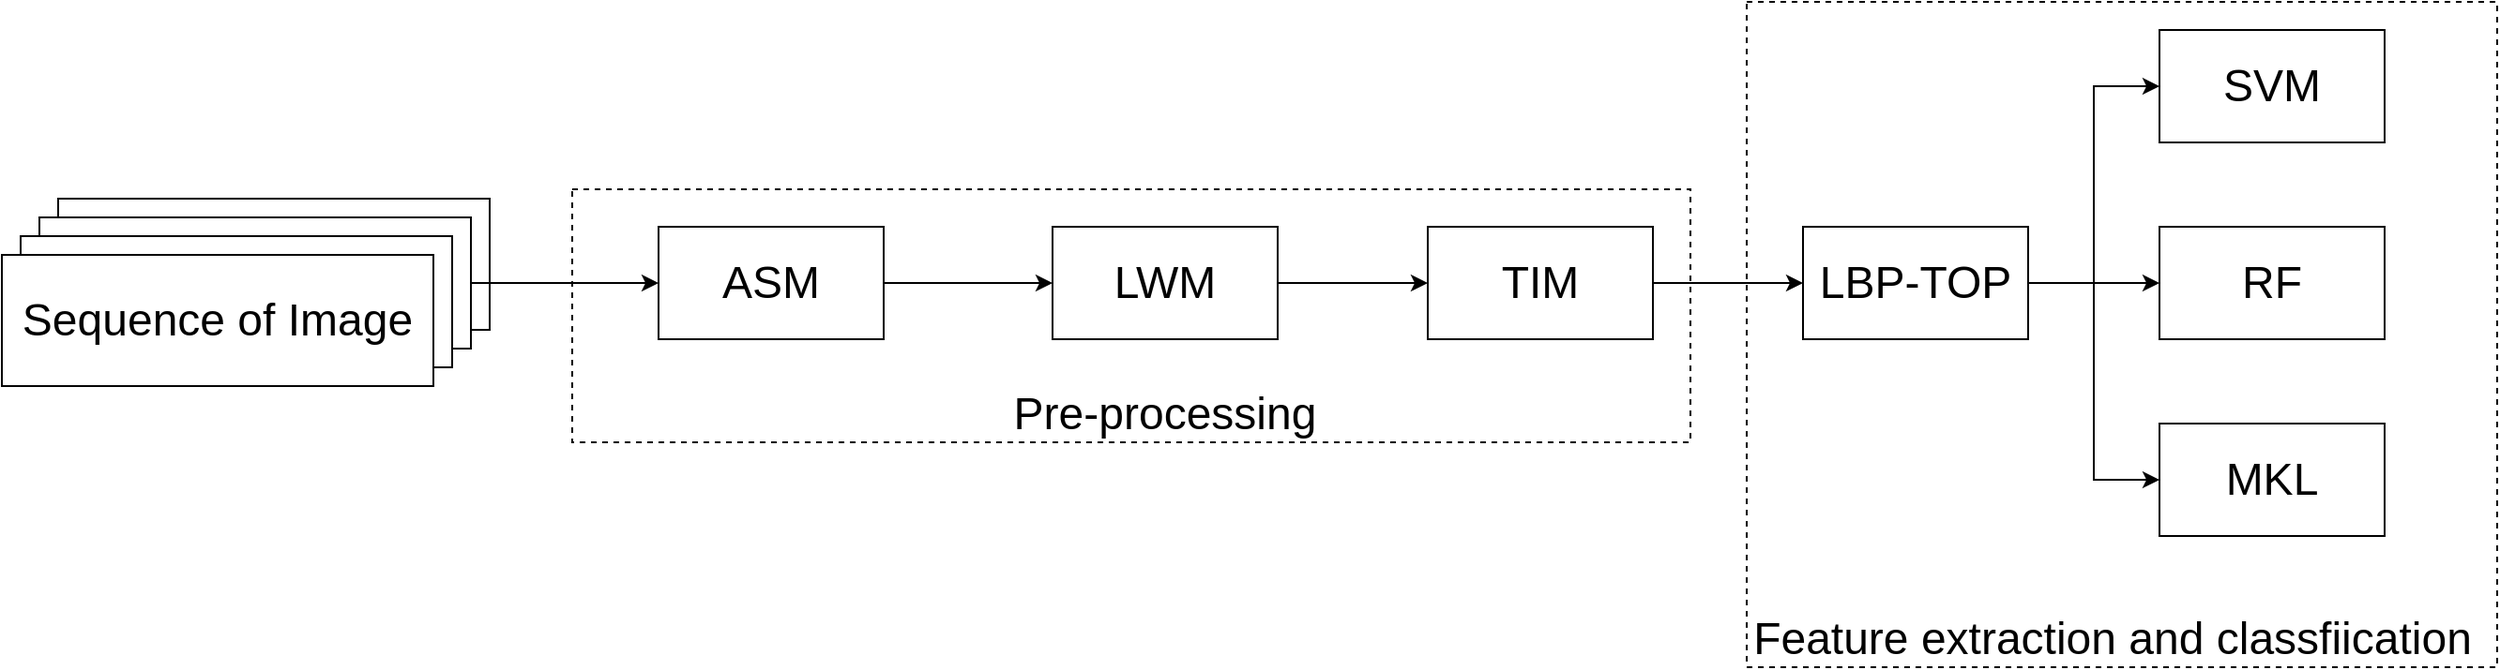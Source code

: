<mxfile version="16.5.1" type="device"><diagram id="Wy0zz20lmLivH81Jb73m" name="第 1 页"><mxGraphModel dx="1574" dy="1146" grid="1" gridSize="10" guides="1" tooltips="1" connect="1" arrows="1" fold="1" page="1" pageScale="1" pageWidth="827" pageHeight="1169" math="0" shadow="0"><root><mxCell id="0"/><mxCell id="1" parent="0"/><mxCell id="HAFyk92xXM7oP2FKEZTn-1" value="" style="rounded=0;whiteSpace=wrap;html=1;" vertex="1" parent="1"><mxGeometry x="140" y="260" width="230" height="70" as="geometry"/></mxCell><mxCell id="HAFyk92xXM7oP2FKEZTn-13" style="edgeStyle=orthogonalEdgeStyle;rounded=0;orthogonalLoop=1;jettySize=auto;html=1;fontSize=24;" edge="1" parent="1" source="HAFyk92xXM7oP2FKEZTn-3" target="HAFyk92xXM7oP2FKEZTn-6"><mxGeometry relative="1" as="geometry"/></mxCell><mxCell id="HAFyk92xXM7oP2FKEZTn-3" value="" style="rounded=0;whiteSpace=wrap;html=1;" vertex="1" parent="1"><mxGeometry x="130" y="270" width="230" height="70" as="geometry"/></mxCell><mxCell id="HAFyk92xXM7oP2FKEZTn-4" value="" style="rounded=0;whiteSpace=wrap;html=1;" vertex="1" parent="1"><mxGeometry x="120" y="280" width="230" height="70" as="geometry"/></mxCell><mxCell id="HAFyk92xXM7oP2FKEZTn-5" value="&lt;font style=&quot;font-size: 24px&quot;&gt;Sequence of Image&lt;/font&gt;" style="rounded=0;whiteSpace=wrap;html=1;" vertex="1" parent="1"><mxGeometry x="110" y="290" width="230" height="70" as="geometry"/></mxCell><mxCell id="HAFyk92xXM7oP2FKEZTn-14" style="edgeStyle=orthogonalEdgeStyle;rounded=0;orthogonalLoop=1;jettySize=auto;html=1;fontSize=24;" edge="1" parent="1" source="HAFyk92xXM7oP2FKEZTn-6" target="HAFyk92xXM7oP2FKEZTn-7"><mxGeometry relative="1" as="geometry"/></mxCell><mxCell id="HAFyk92xXM7oP2FKEZTn-6" value="&lt;font style=&quot;font-size: 24px&quot;&gt;ASM&lt;/font&gt;" style="rounded=0;whiteSpace=wrap;html=1;" vertex="1" parent="1"><mxGeometry x="460" y="275" width="120" height="60" as="geometry"/></mxCell><mxCell id="HAFyk92xXM7oP2FKEZTn-15" style="edgeStyle=orthogonalEdgeStyle;rounded=0;orthogonalLoop=1;jettySize=auto;html=1;fontSize=24;" edge="1" parent="1" source="HAFyk92xXM7oP2FKEZTn-7" target="HAFyk92xXM7oP2FKEZTn-8"><mxGeometry relative="1" as="geometry"/></mxCell><mxCell id="HAFyk92xXM7oP2FKEZTn-7" value="&lt;font style=&quot;font-size: 24px&quot;&gt;LWM&lt;/font&gt;" style="rounded=0;whiteSpace=wrap;html=1;" vertex="1" parent="1"><mxGeometry x="670" y="275" width="120" height="60" as="geometry"/></mxCell><mxCell id="HAFyk92xXM7oP2FKEZTn-16" style="edgeStyle=orthogonalEdgeStyle;rounded=0;orthogonalLoop=1;jettySize=auto;html=1;fontSize=24;" edge="1" parent="1" source="HAFyk92xXM7oP2FKEZTn-8" target="HAFyk92xXM7oP2FKEZTn-9"><mxGeometry relative="1" as="geometry"/></mxCell><mxCell id="HAFyk92xXM7oP2FKEZTn-8" value="&lt;font style=&quot;font-size: 24px&quot;&gt;TIM&lt;/font&gt;" style="rounded=0;whiteSpace=wrap;html=1;" vertex="1" parent="1"><mxGeometry x="870" y="275" width="120" height="60" as="geometry"/></mxCell><mxCell id="HAFyk92xXM7oP2FKEZTn-17" style="edgeStyle=orthogonalEdgeStyle;rounded=0;orthogonalLoop=1;jettySize=auto;html=1;fontSize=24;" edge="1" parent="1" source="HAFyk92xXM7oP2FKEZTn-9" target="HAFyk92xXM7oP2FKEZTn-11"><mxGeometry relative="1" as="geometry"/></mxCell><mxCell id="HAFyk92xXM7oP2FKEZTn-18" style="edgeStyle=orthogonalEdgeStyle;rounded=0;orthogonalLoop=1;jettySize=auto;html=1;entryX=0;entryY=0.5;entryDx=0;entryDy=0;fontSize=24;" edge="1" parent="1" source="HAFyk92xXM7oP2FKEZTn-9" target="HAFyk92xXM7oP2FKEZTn-10"><mxGeometry relative="1" as="geometry"/></mxCell><mxCell id="HAFyk92xXM7oP2FKEZTn-19" style="edgeStyle=orthogonalEdgeStyle;rounded=0;orthogonalLoop=1;jettySize=auto;html=1;entryX=0;entryY=0.5;entryDx=0;entryDy=0;fontSize=24;" edge="1" parent="1" source="HAFyk92xXM7oP2FKEZTn-9" target="HAFyk92xXM7oP2FKEZTn-12"><mxGeometry relative="1" as="geometry"/></mxCell><mxCell id="HAFyk92xXM7oP2FKEZTn-9" value="&lt;font style=&quot;font-size: 24px&quot;&gt;LBP-TOP&lt;/font&gt;" style="rounded=0;whiteSpace=wrap;html=1;" vertex="1" parent="1"><mxGeometry x="1070" y="275" width="120" height="60" as="geometry"/></mxCell><mxCell id="HAFyk92xXM7oP2FKEZTn-10" value="&lt;font style=&quot;font-size: 24px&quot;&gt;SVM&lt;/font&gt;" style="rounded=0;whiteSpace=wrap;html=1;" vertex="1" parent="1"><mxGeometry x="1260" y="170" width="120" height="60" as="geometry"/></mxCell><mxCell id="HAFyk92xXM7oP2FKEZTn-11" value="&lt;font style=&quot;font-size: 24px&quot;&gt;RF&lt;/font&gt;" style="rounded=0;whiteSpace=wrap;html=1;" vertex="1" parent="1"><mxGeometry x="1260" y="275" width="120" height="60" as="geometry"/></mxCell><mxCell id="HAFyk92xXM7oP2FKEZTn-12" value="&lt;font style=&quot;font-size: 24px&quot;&gt;MKL&lt;/font&gt;" style="rounded=0;whiteSpace=wrap;html=1;" vertex="1" parent="1"><mxGeometry x="1260" y="380" width="120" height="60" as="geometry"/></mxCell><mxCell id="HAFyk92xXM7oP2FKEZTn-20" value="" style="rounded=0;whiteSpace=wrap;html=1;fontSize=24;fillColor=none;dashed=1;" vertex="1" parent="1"><mxGeometry x="414" y="255" width="596" height="135" as="geometry"/></mxCell><mxCell id="HAFyk92xXM7oP2FKEZTn-21" value="Pre-processing" style="text;html=1;strokeColor=none;fillColor=none;align=center;verticalAlign=middle;whiteSpace=wrap;rounded=0;dashed=1;fontSize=24;" vertex="1" parent="1"><mxGeometry x="635" y="360" width="190" height="30" as="geometry"/></mxCell><mxCell id="HAFyk92xXM7oP2FKEZTn-22" value="" style="rounded=0;whiteSpace=wrap;html=1;fontSize=24;fillColor=none;dashed=1;" vertex="1" parent="1"><mxGeometry x="1040" y="155" width="400" height="355" as="geometry"/></mxCell><mxCell id="HAFyk92xXM7oP2FKEZTn-23" value="Feature extraction and classfiication" style="text;html=1;strokeColor=none;fillColor=none;align=center;verticalAlign=middle;whiteSpace=wrap;rounded=0;dashed=1;fontSize=24;" vertex="1" parent="1"><mxGeometry x="1040" y="480" width="390" height="30" as="geometry"/></mxCell></root></mxGraphModel></diagram></mxfile>